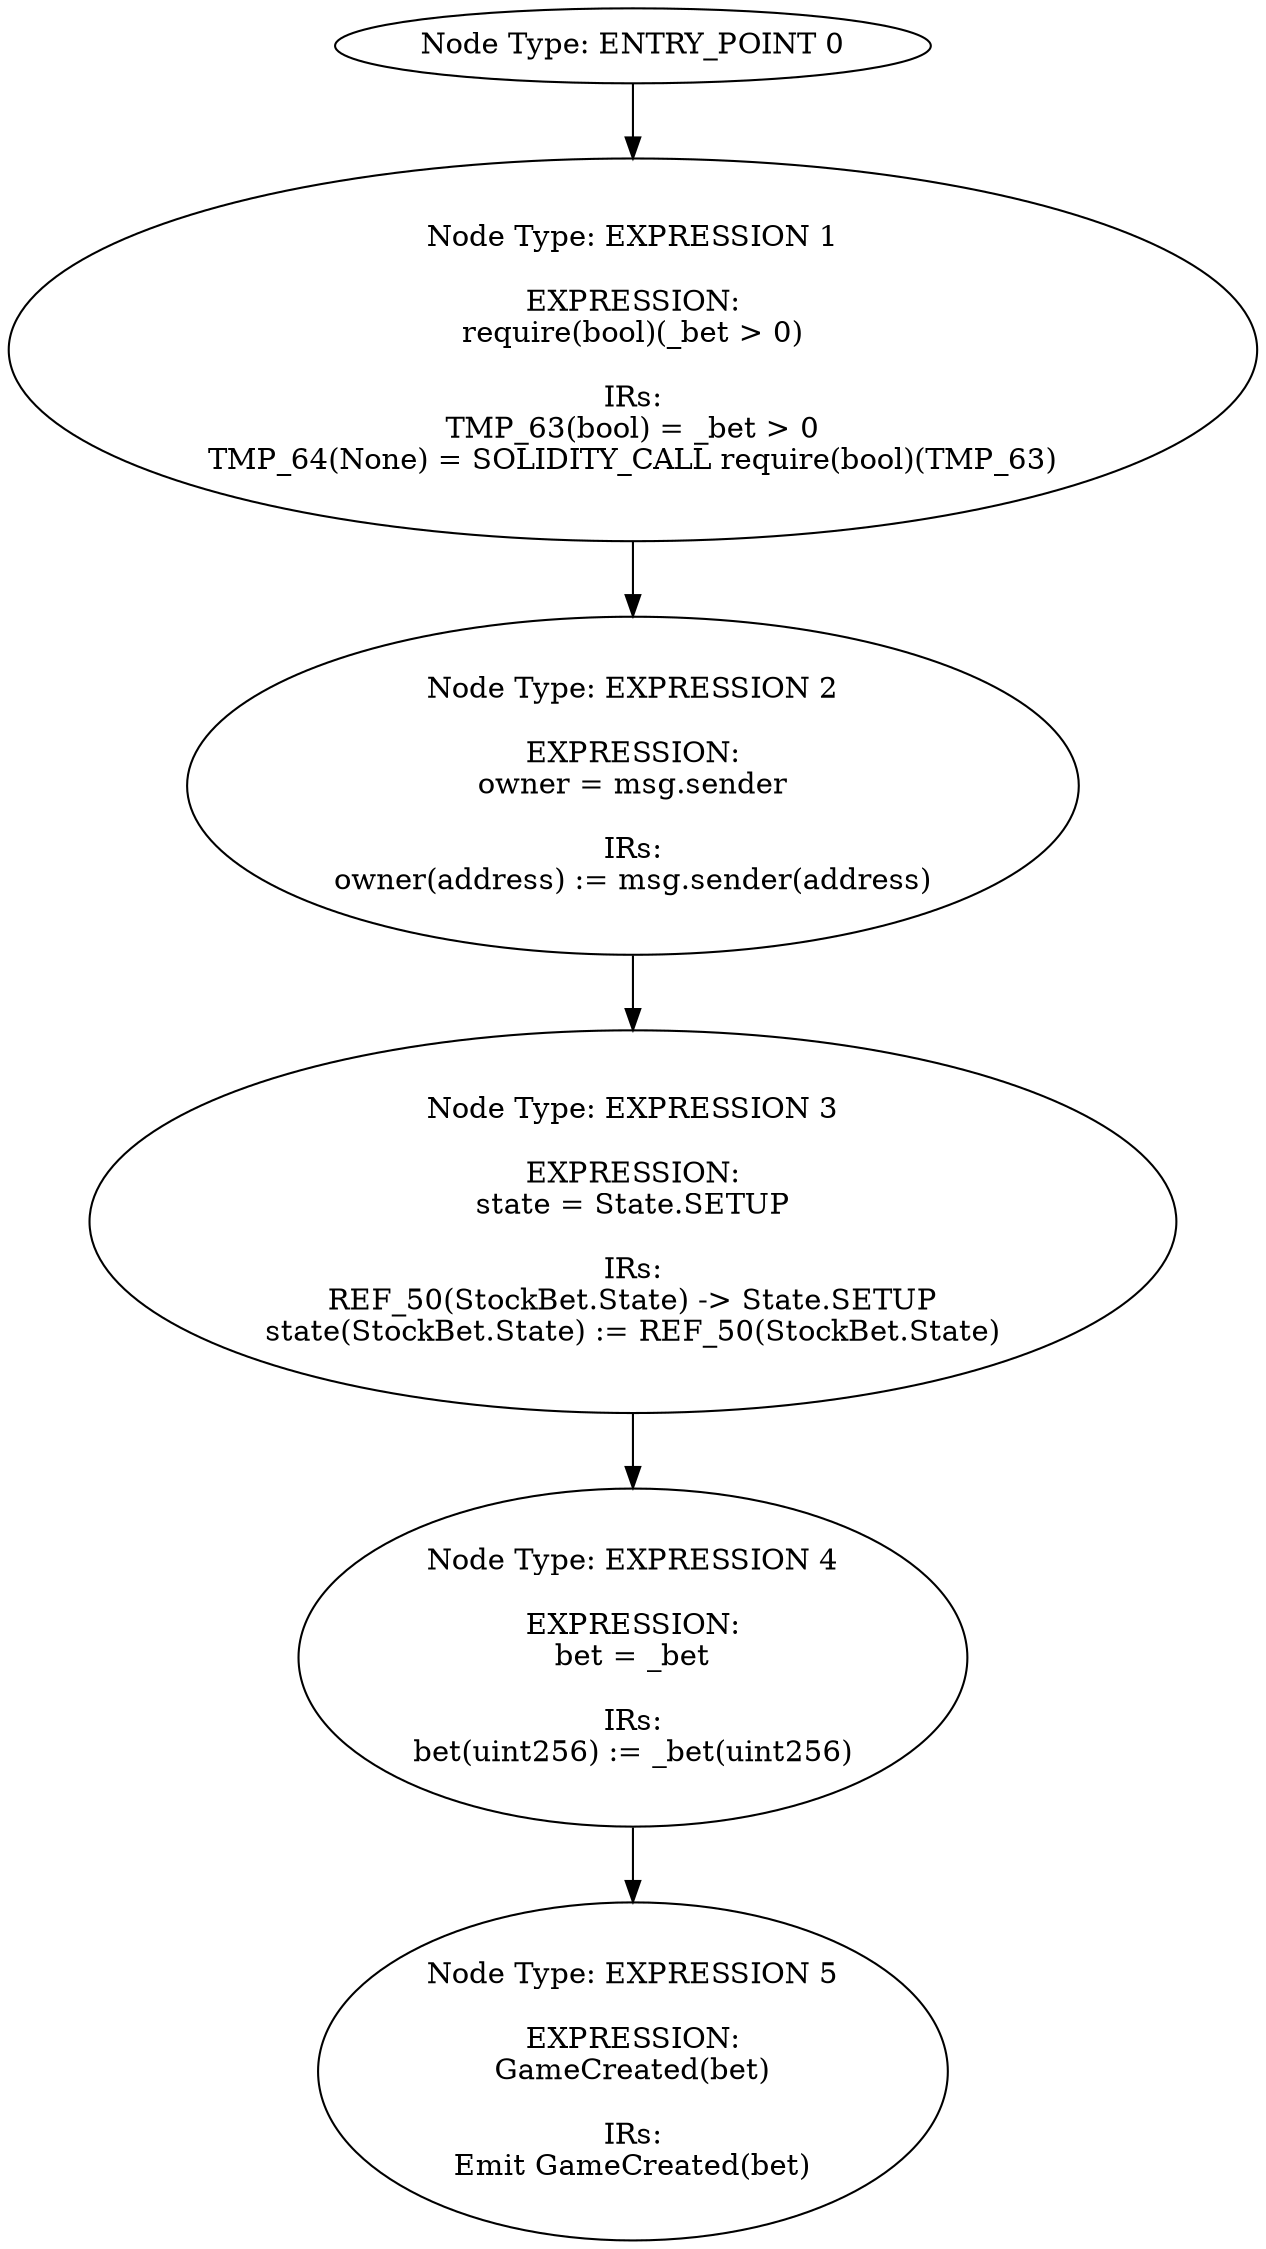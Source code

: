 digraph{
0[label="Node Type: ENTRY_POINT 0
"];
0->1;
1[label="Node Type: EXPRESSION 1

EXPRESSION:
require(bool)(_bet > 0)

IRs:
TMP_63(bool) = _bet > 0
TMP_64(None) = SOLIDITY_CALL require(bool)(TMP_63)"];
1->2;
2[label="Node Type: EXPRESSION 2

EXPRESSION:
owner = msg.sender

IRs:
owner(address) := msg.sender(address)"];
2->3;
3[label="Node Type: EXPRESSION 3

EXPRESSION:
state = State.SETUP

IRs:
REF_50(StockBet.State) -> State.SETUP
state(StockBet.State) := REF_50(StockBet.State)"];
3->4;
4[label="Node Type: EXPRESSION 4

EXPRESSION:
bet = _bet

IRs:
bet(uint256) := _bet(uint256)"];
4->5;
5[label="Node Type: EXPRESSION 5

EXPRESSION:
GameCreated(bet)

IRs:
Emit GameCreated(bet)"];
}
